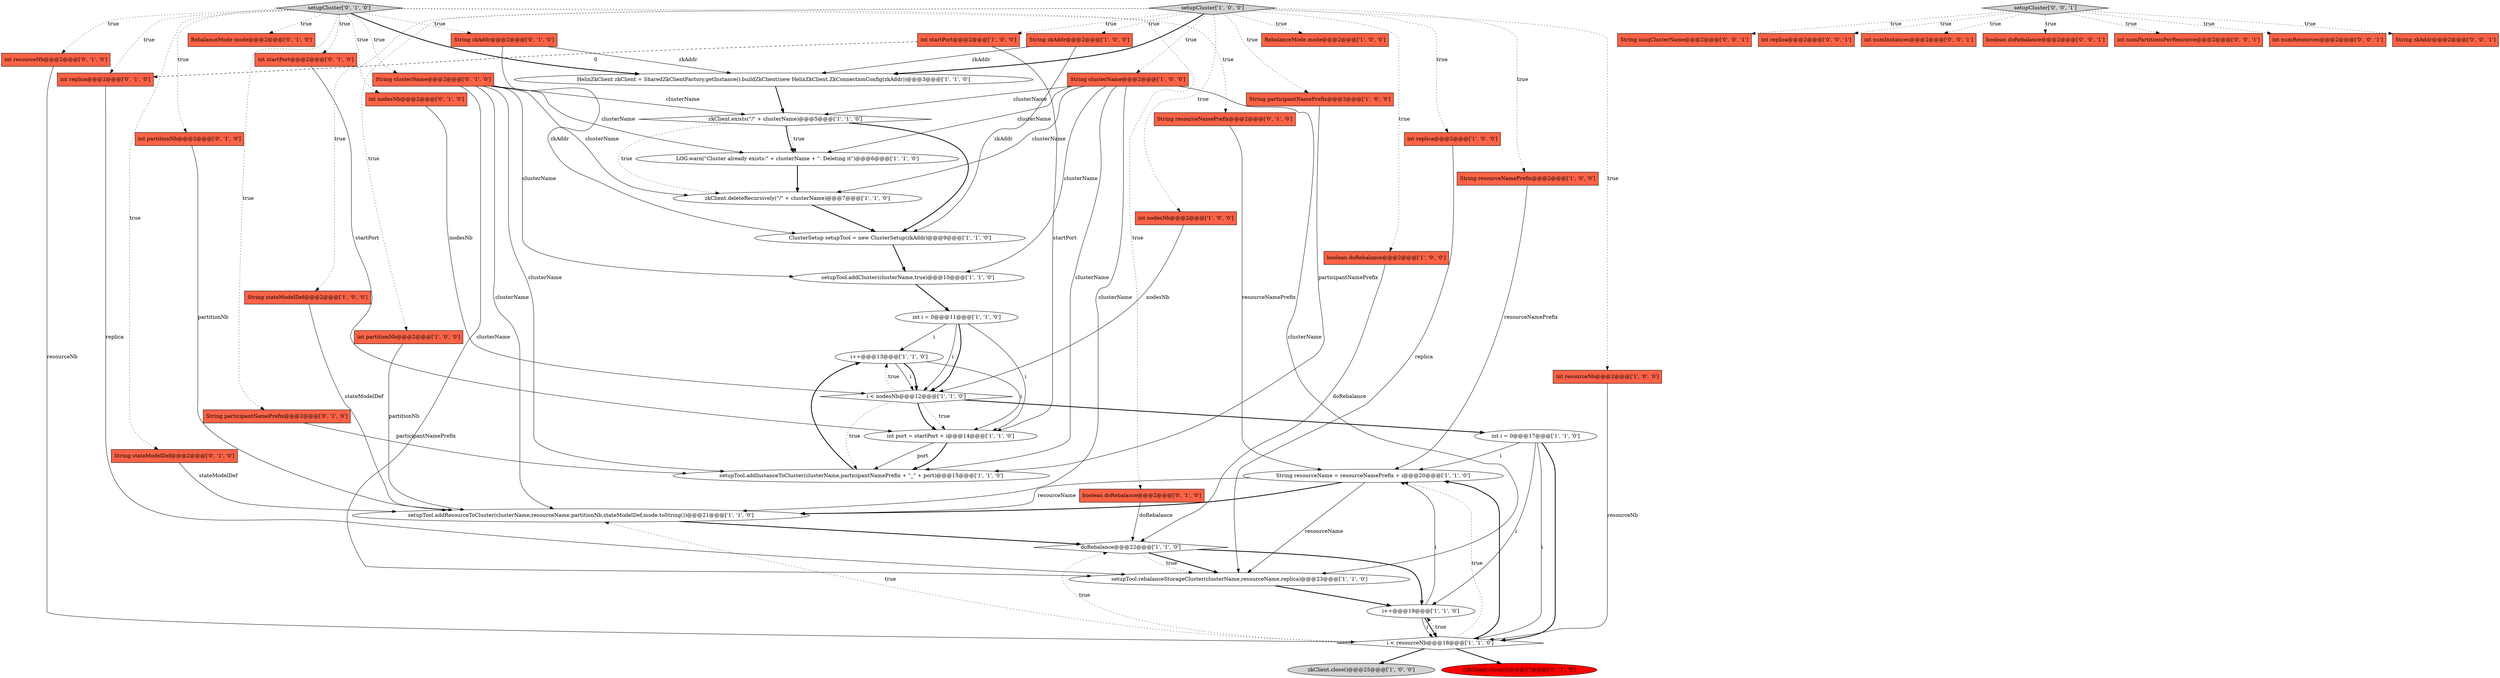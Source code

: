 digraph {
31 [style = filled, label = "int i = 0@@@17@@@['1', '1', '0']", fillcolor = white, shape = ellipse image = "AAA0AAABBB1BBB"];
2 [style = filled, label = "zkClient.deleteRecursively(\"/\" + clusterName)@@@7@@@['1', '1', '0']", fillcolor = white, shape = ellipse image = "AAA0AAABBB1BBB"];
42 [style = filled, label = "String zkAddr@@@2@@@['0', '1', '0']", fillcolor = tomato, shape = box image = "AAA0AAABBB2BBB"];
1 [style = filled, label = "String participantNamePrefix@@@2@@@['1', '0', '0']", fillcolor = tomato, shape = box image = "AAA0AAABBB1BBB"];
8 [style = filled, label = "RebalanceMode mode@@@2@@@['1', '0', '0']", fillcolor = tomato, shape = box image = "AAA0AAABBB1BBB"];
33 [style = filled, label = "String clusterName@@@2@@@['0', '1', '0']", fillcolor = tomato, shape = box image = "AAA0AAABBB2BBB"];
21 [style = filled, label = "ClusterSetup setupTool = new ClusterSetup(zkAddr)@@@9@@@['1', '1', '0']", fillcolor = white, shape = ellipse image = "AAA0AAABBB1BBB"];
46 [style = filled, label = "setupCluster['0', '0', '1']", fillcolor = lightgray, shape = diamond image = "AAA0AAABBB3BBB"];
7 [style = filled, label = "i++@@@13@@@['1', '1', '0']", fillcolor = white, shape = ellipse image = "AAA0AAABBB1BBB"];
15 [style = filled, label = "zkClient.close()@@@25@@@['1', '0', '0']", fillcolor = lightgray, shape = ellipse image = "AAA0AAABBB1BBB"];
11 [style = filled, label = "String resourceName = resourceNamePrefix + i@@@20@@@['1', '1', '0']", fillcolor = white, shape = ellipse image = "AAA0AAABBB1BBB"];
30 [style = filled, label = "i < resourceNb@@@18@@@['1', '1', '0']", fillcolor = white, shape = diamond image = "AAA0AAABBB1BBB"];
50 [style = filled, label = "String uniqClusterName@@@2@@@['0', '0', '1']", fillcolor = tomato, shape = box image = "AAA0AAABBB3BBB"];
9 [style = filled, label = "zkClient.exists(\"/\" + clusterName)@@@5@@@['1', '1', '0']", fillcolor = white, shape = diamond image = "AAA0AAABBB1BBB"];
24 [style = filled, label = "String clusterName@@@2@@@['1', '0', '0']", fillcolor = tomato, shape = box image = "AAA0AAABBB1BBB"];
12 [style = filled, label = "HelixZkClient zkClient = SharedZkClientFactory.getInstance().buildZkClient(new HelixZkClient.ZkConnectionConfig(zkAddr))@@@3@@@['1', '1', '0']", fillcolor = white, shape = ellipse image = "AAA0AAABBB1BBB"];
36 [style = filled, label = "String stateModelDef@@@2@@@['0', '1', '0']", fillcolor = tomato, shape = box image = "AAA0AAABBB2BBB"];
5 [style = filled, label = "setupTool.addCluster(clusterName,true)@@@10@@@['1', '1', '0']", fillcolor = white, shape = ellipse image = "AAA0AAABBB1BBB"];
16 [style = filled, label = "String resourceNamePrefix@@@2@@@['1', '0', '0']", fillcolor = tomato, shape = box image = "AAA0AAABBB1BBB"];
41 [style = filled, label = "String resourceNamePrefix@@@2@@@['0', '1', '0']", fillcolor = tomato, shape = box image = "AAA0AAABBB2BBB"];
51 [style = filled, label = "int replica@@@2@@@['0', '0', '1']", fillcolor = tomato, shape = box image = "AAA0AAABBB3BBB"];
34 [style = filled, label = "{zkClient.close()}@@@27@@@['0', '1', '0']", fillcolor = red, shape = ellipse image = "AAA1AAABBB2BBB"];
43 [style = filled, label = "String participantNamePrefix@@@2@@@['0', '1', '0']", fillcolor = tomato, shape = box image = "AAA0AAABBB2BBB"];
37 [style = filled, label = "boolean doRebalance@@@2@@@['0', '1', '0']", fillcolor = tomato, shape = box image = "AAA0AAABBB2BBB"];
49 [style = filled, label = "int numInstances@@@2@@@['0', '0', '1']", fillcolor = tomato, shape = box image = "AAA0AAABBB3BBB"];
17 [style = filled, label = "int nodesNb@@@2@@@['1', '0', '0']", fillcolor = tomato, shape = box image = "AAA0AAABBB1BBB"];
40 [style = filled, label = "int startPort@@@2@@@['0', '1', '0']", fillcolor = tomato, shape = box image = "AAA0AAABBB2BBB"];
27 [style = filled, label = "setupTool.addResourceToCluster(clusterName,resourceName,partitionNb,stateModelDef,mode.toString())@@@21@@@['1', '1', '0']", fillcolor = white, shape = ellipse image = "AAA0AAABBB1BBB"];
45 [style = filled, label = "int replica@@@2@@@['0', '1', '0']", fillcolor = tomato, shape = box image = "AAA1AAABBB2BBB"];
20 [style = filled, label = "boolean doRebalance@@@2@@@['1', '0', '0']", fillcolor = tomato, shape = box image = "AAA0AAABBB1BBB"];
19 [style = filled, label = "String stateModelDef@@@2@@@['1', '0', '0']", fillcolor = tomato, shape = box image = "AAA0AAABBB1BBB"];
13 [style = filled, label = "i < nodesNb@@@12@@@['1', '1', '0']", fillcolor = white, shape = diamond image = "AAA0AAABBB1BBB"];
38 [style = filled, label = "int partitionNb@@@2@@@['0', '1', '0']", fillcolor = tomato, shape = box image = "AAA0AAABBB2BBB"];
0 [style = filled, label = "i++@@@19@@@['1', '1', '0']", fillcolor = white, shape = ellipse image = "AAA0AAABBB1BBB"];
35 [style = filled, label = "int resourceNb@@@2@@@['0', '1', '0']", fillcolor = tomato, shape = box image = "AAA0AAABBB2BBB"];
26 [style = filled, label = "int partitionNb@@@2@@@['1', '0', '0']", fillcolor = tomato, shape = box image = "AAA0AAABBB1BBB"];
28 [style = filled, label = "int startPort@@@2@@@['1', '0', '0']", fillcolor = tomato, shape = box image = "AAA1AAABBB1BBB"];
29 [style = filled, label = "int i = 0@@@11@@@['1', '1', '0']", fillcolor = white, shape = ellipse image = "AAA0AAABBB1BBB"];
48 [style = filled, label = "boolean doRebalance@@@2@@@['0', '0', '1']", fillcolor = tomato, shape = box image = "AAA0AAABBB3BBB"];
22 [style = filled, label = "LOG.warn(\"Cluster already exists:\" + clusterName + \". Deleting it\")@@@6@@@['1', '1', '0']", fillcolor = white, shape = ellipse image = "AAA0AAABBB1BBB"];
32 [style = filled, label = "setupCluster['0', '1', '0']", fillcolor = lightgray, shape = diamond image = "AAA0AAABBB2BBB"];
47 [style = filled, label = "int numPartitionsPerResource@@@2@@@['0', '0', '1']", fillcolor = tomato, shape = box image = "AAA0AAABBB3BBB"];
52 [style = filled, label = "int numResources@@@2@@@['0', '0', '1']", fillcolor = tomato, shape = box image = "AAA0AAABBB3BBB"];
23 [style = filled, label = "int port = startPort + i@@@14@@@['1', '1', '0']", fillcolor = white, shape = ellipse image = "AAA0AAABBB1BBB"];
6 [style = filled, label = "setupCluster['1', '0', '0']", fillcolor = lightgray, shape = diamond image = "AAA0AAABBB1BBB"];
3 [style = filled, label = "int resourceNb@@@2@@@['1', '0', '0']", fillcolor = tomato, shape = box image = "AAA0AAABBB1BBB"];
25 [style = filled, label = "doRebalance@@@22@@@['1', '1', '0']", fillcolor = white, shape = diamond image = "AAA0AAABBB1BBB"];
44 [style = filled, label = "int nodesNb@@@2@@@['0', '1', '0']", fillcolor = tomato, shape = box image = "AAA0AAABBB2BBB"];
4 [style = filled, label = "String zkAddr@@@2@@@['1', '0', '0']", fillcolor = tomato, shape = box image = "AAA0AAABBB1BBB"];
53 [style = filled, label = "String zkAddr@@@2@@@['0', '0', '1']", fillcolor = tomato, shape = box image = "AAA0AAABBB3BBB"];
10 [style = filled, label = "setupTool.addInstanceToCluster(clusterName,participantNamePrefix + \"_\" + port)@@@15@@@['1', '1', '0']", fillcolor = white, shape = ellipse image = "AAA0AAABBB1BBB"];
18 [style = filled, label = "int replica@@@2@@@['1', '0', '0']", fillcolor = tomato, shape = box image = "AAA0AAABBB1BBB"];
39 [style = filled, label = "RebalanceMode mode@@@2@@@['0', '1', '0']", fillcolor = tomato, shape = box image = "AAA0AAABBB2BBB"];
14 [style = filled, label = "setupTool.rebalanceStorageCluster(clusterName,resourceName,replica)@@@23@@@['1', '1', '0']", fillcolor = white, shape = ellipse image = "AAA0AAABBB1BBB"];
41->11 [style = solid, label="resourceNamePrefix"];
0->30 [style = bold, label=""];
11->27 [style = solid, label="resourceName"];
33->27 [style = solid, label="clusterName"];
32->43 [style = dotted, label="true"];
46->53 [style = dotted, label="true"];
32->12 [style = bold, label=""];
28->45 [style = dashed, label="0"];
30->0 [style = dotted, label="true"];
6->1 [style = dotted, label="true"];
7->23 [style = solid, label="i"];
32->45 [style = dotted, label="true"];
31->0 [style = solid, label="i"];
25->14 [style = bold, label=""];
29->7 [style = solid, label="i"];
12->9 [style = bold, label=""];
13->10 [style = dotted, label="true"];
6->19 [style = dotted, label="true"];
40->23 [style = solid, label="startPort"];
28->23 [style = solid, label="startPort"];
7->13 [style = solid, label="i"];
33->22 [style = solid, label="clusterName"];
30->11 [style = bold, label=""];
6->26 [style = dotted, label="true"];
32->42 [style = dotted, label="true"];
16->11 [style = solid, label="resourceNamePrefix"];
6->18 [style = dotted, label="true"];
6->16 [style = dotted, label="true"];
46->49 [style = dotted, label="true"];
24->5 [style = solid, label="clusterName"];
46->48 [style = dotted, label="true"];
31->30 [style = bold, label=""];
9->21 [style = bold, label=""];
29->13 [style = solid, label="i"];
32->37 [style = dotted, label="true"];
13->31 [style = bold, label=""];
6->3 [style = dotted, label="true"];
36->27 [style = solid, label="stateModelDef"];
27->25 [style = bold, label=""];
24->14 [style = solid, label="clusterName"];
3->30 [style = solid, label="resourceNb"];
37->25 [style = solid, label="doRebalance"];
5->29 [style = bold, label=""];
32->35 [style = dotted, label="true"];
23->10 [style = solid, label="port"];
33->10 [style = solid, label="clusterName"];
30->34 [style = bold, label=""];
13->7 [style = dotted, label="true"];
32->36 [style = dotted, label="true"];
10->7 [style = bold, label=""];
20->25 [style = solid, label="doRebalance"];
13->23 [style = dotted, label="true"];
24->2 [style = solid, label="clusterName"];
6->20 [style = dotted, label="true"];
33->2 [style = solid, label="clusterName"];
2->21 [style = bold, label=""];
43->10 [style = solid, label="participantNamePrefix"];
11->14 [style = solid, label="resourceName"];
45->14 [style = solid, label="replica"];
23->10 [style = bold, label=""];
44->13 [style = solid, label="nodesNb"];
30->15 [style = bold, label=""];
24->9 [style = solid, label="clusterName"];
9->22 [style = bold, label=""];
25->0 [style = bold, label=""];
6->24 [style = dotted, label="true"];
22->2 [style = bold, label=""];
33->14 [style = solid, label="clusterName"];
19->27 [style = solid, label="stateModelDef"];
46->47 [style = dotted, label="true"];
33->9 [style = solid, label="clusterName"];
24->22 [style = solid, label="clusterName"];
32->33 [style = dotted, label="true"];
21->5 [style = bold, label=""];
30->25 [style = dotted, label="true"];
46->51 [style = dotted, label="true"];
42->21 [style = solid, label="zkAddr"];
0->30 [style = solid, label="i"];
6->8 [style = dotted, label="true"];
46->50 [style = dotted, label="true"];
42->12 [style = solid, label="zkAddr"];
32->38 [style = dotted, label="true"];
35->30 [style = solid, label="resourceNb"];
9->22 [style = dotted, label="true"];
30->11 [style = dotted, label="true"];
32->44 [style = dotted, label="true"];
38->27 [style = solid, label="partitionNb"];
46->52 [style = dotted, label="true"];
6->12 [style = bold, label=""];
7->13 [style = bold, label=""];
31->11 [style = solid, label="i"];
24->10 [style = solid, label="clusterName"];
32->41 [style = dotted, label="true"];
32->39 [style = dotted, label="true"];
30->27 [style = dotted, label="true"];
33->5 [style = solid, label="clusterName"];
25->14 [style = dotted, label="true"];
32->40 [style = dotted, label="true"];
6->17 [style = dotted, label="true"];
18->14 [style = solid, label="replica"];
6->28 [style = dotted, label="true"];
4->21 [style = solid, label="zkAddr"];
1->10 [style = solid, label="participantNamePrefix"];
26->27 [style = solid, label="partitionNb"];
17->13 [style = solid, label="nodesNb"];
31->30 [style = solid, label="i"];
14->0 [style = bold, label=""];
6->4 [style = dotted, label="true"];
9->2 [style = dotted, label="true"];
0->11 [style = solid, label="i"];
13->23 [style = bold, label=""];
29->23 [style = solid, label="i"];
24->27 [style = solid, label="clusterName"];
4->12 [style = solid, label="zkAddr"];
11->27 [style = bold, label=""];
29->13 [style = bold, label=""];
}
